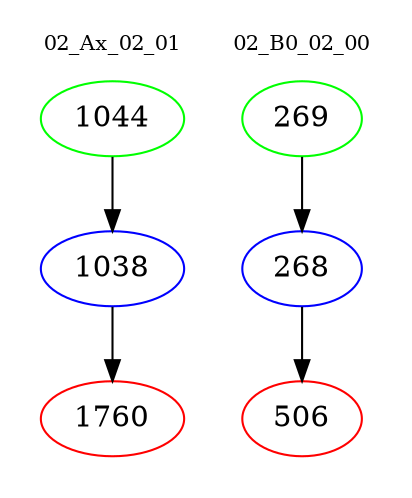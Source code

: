 digraph{
subgraph cluster_0 {
color = white
label = "02_Ax_02_01";
fontsize=10;
T0_1044 [label="1044", color="green"]
T0_1044 -> T0_1038 [color="black"]
T0_1038 [label="1038", color="blue"]
T0_1038 -> T0_1760 [color="black"]
T0_1760 [label="1760", color="red"]
}
subgraph cluster_1 {
color = white
label = "02_B0_02_00";
fontsize=10;
T1_269 [label="269", color="green"]
T1_269 -> T1_268 [color="black"]
T1_268 [label="268", color="blue"]
T1_268 -> T1_506 [color="black"]
T1_506 [label="506", color="red"]
}
}
